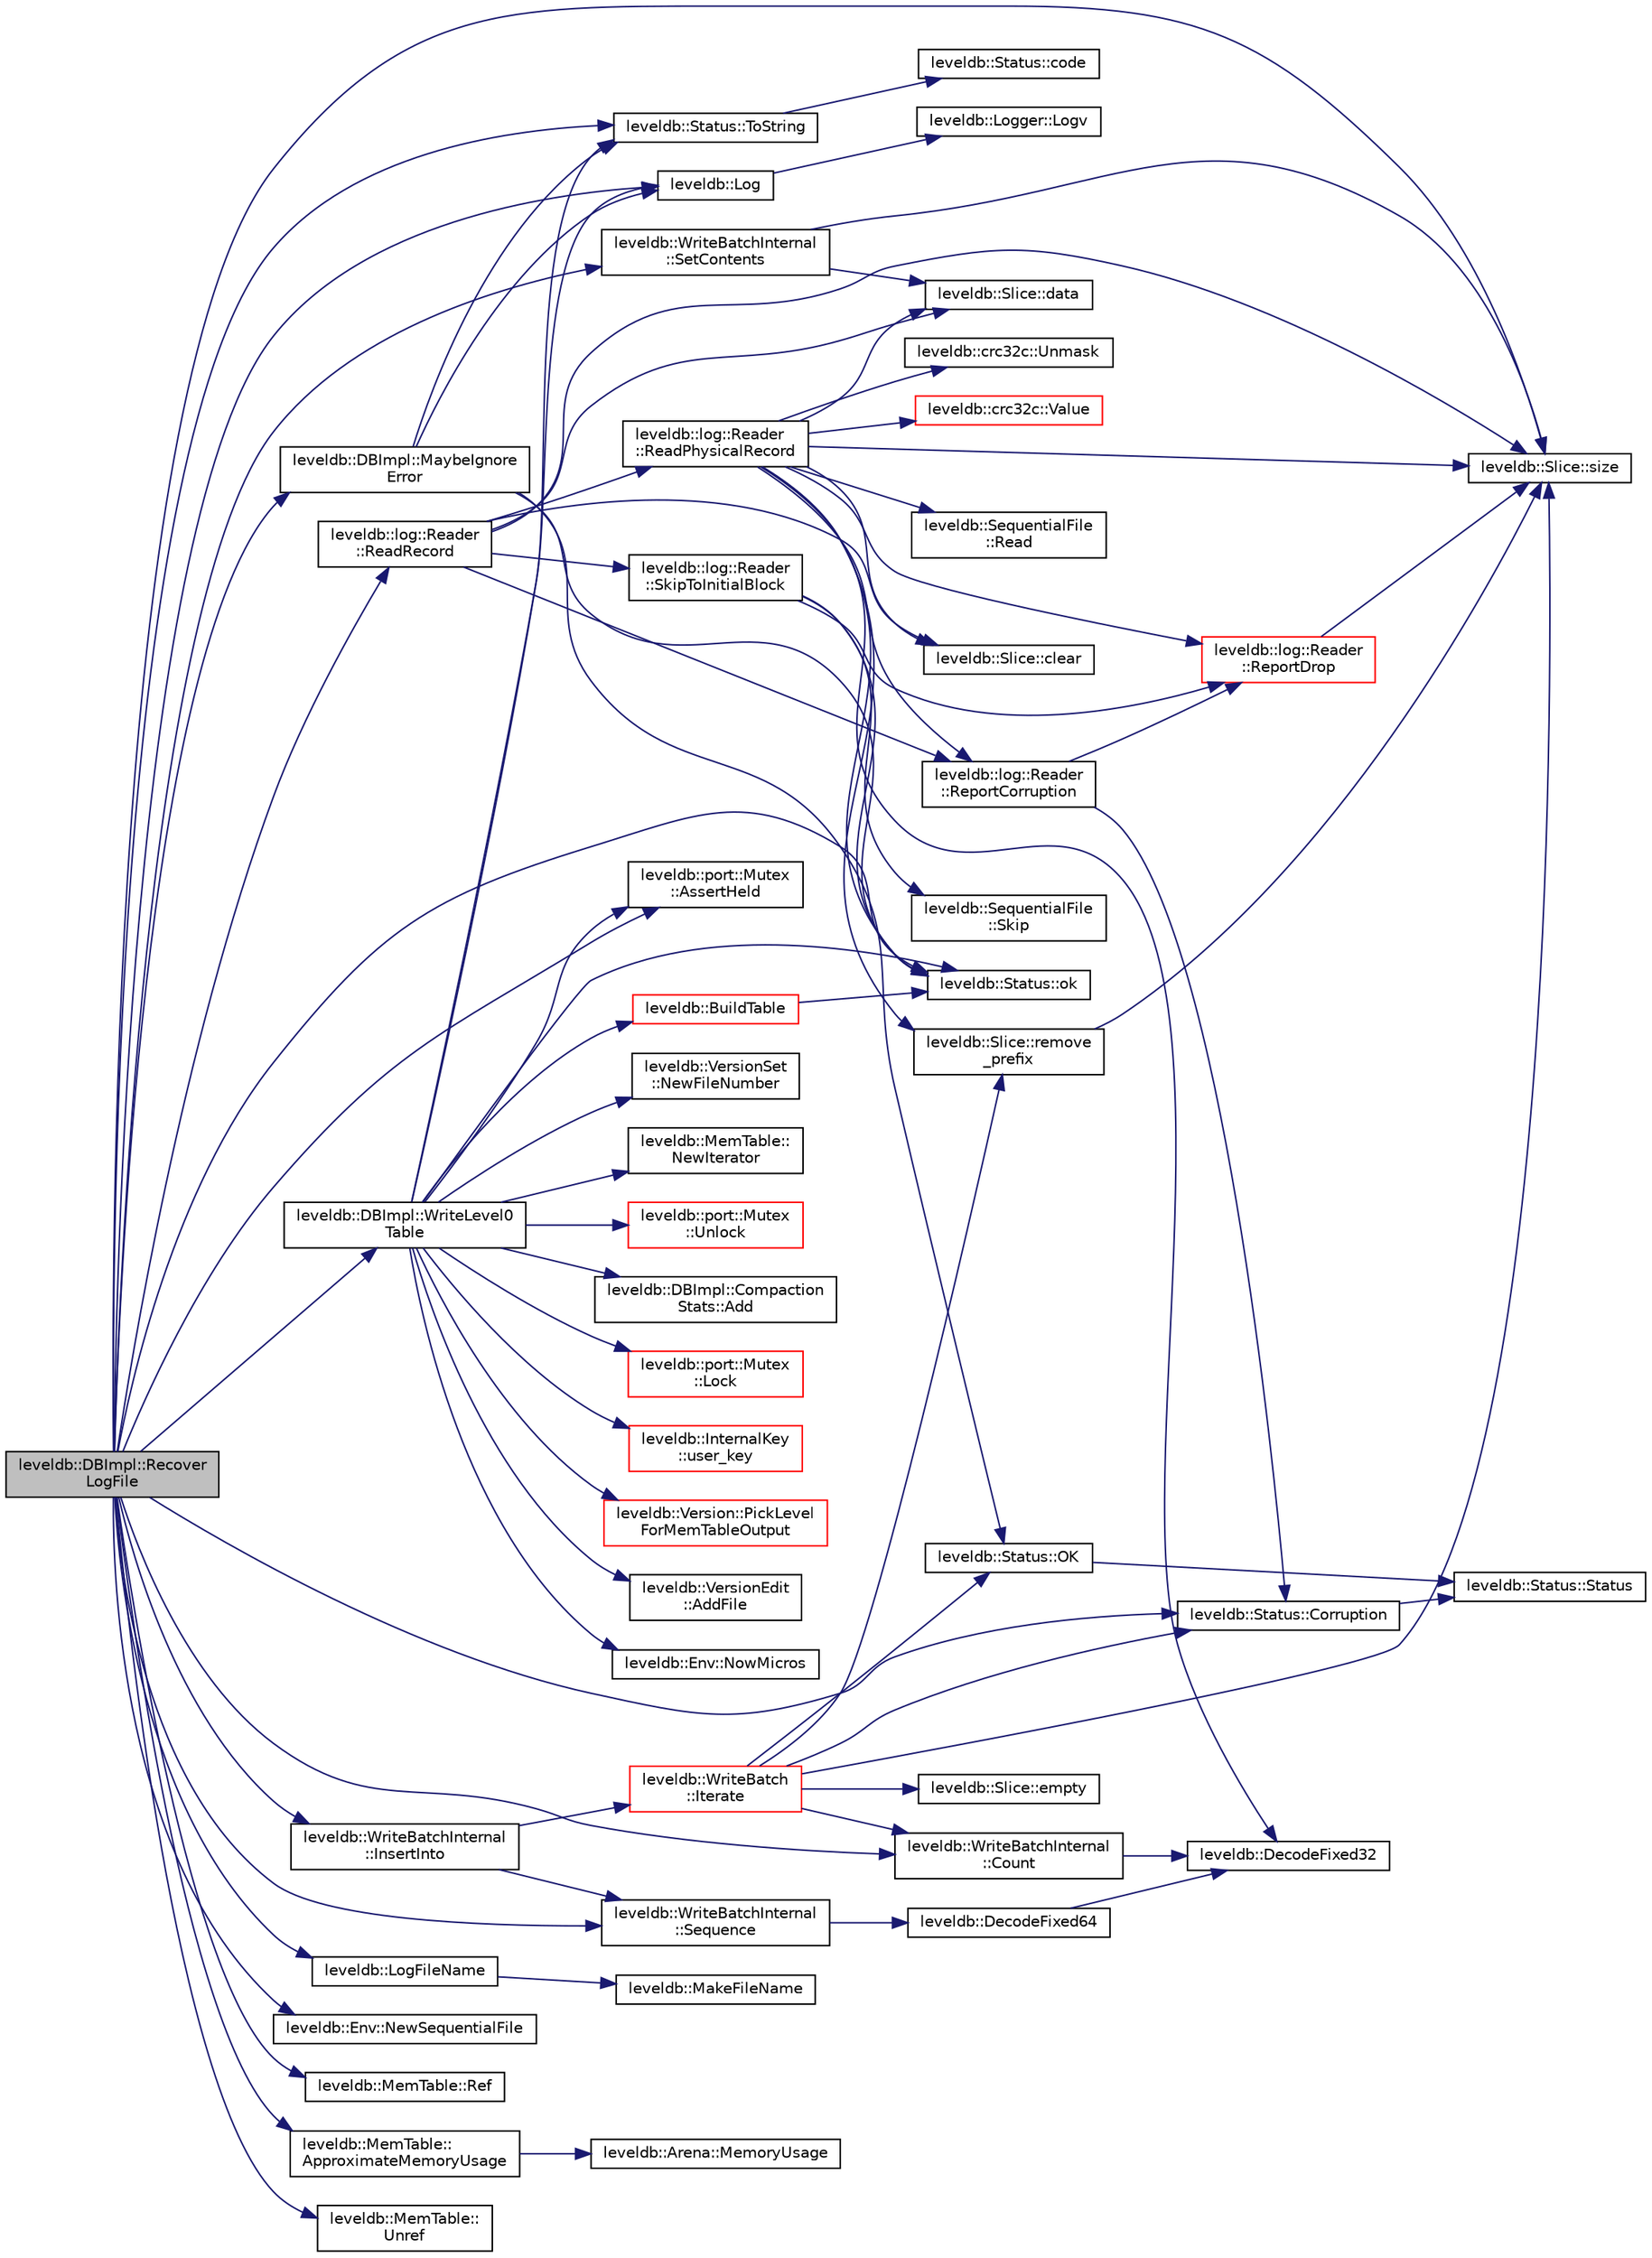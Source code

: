 digraph "leveldb::DBImpl::RecoverLogFile"
{
  edge [fontname="Helvetica",fontsize="10",labelfontname="Helvetica",labelfontsize="10"];
  node [fontname="Helvetica",fontsize="10",shape=record];
  rankdir="LR";
  Node1 [label="leveldb::DBImpl::Recover\lLogFile",height=0.2,width=0.4,color="black", fillcolor="grey75", style="filled" fontcolor="black"];
  Node1 -> Node2 [color="midnightblue",fontsize="10",style="solid"];
  Node2 [label="leveldb::Log",height=0.2,width=0.4,color="black", fillcolor="white", style="filled",URL="$namespaceleveldb.html#aeba9623ceee38be99bed2bc1ae082954"];
  Node2 -> Node3 [color="midnightblue",fontsize="10",style="solid"];
  Node3 [label="leveldb::Logger::Logv",height=0.2,width=0.4,color="black", fillcolor="white", style="filled",URL="$classleveldb_1_1_logger.html#a408e238a0028a45e9cc7aec6ad2277c5"];
  Node1 -> Node4 [color="midnightblue",fontsize="10",style="solid"];
  Node4 [label="leveldb::Status::ToString",height=0.2,width=0.4,color="black", fillcolor="white", style="filled",URL="$classleveldb_1_1_status.html#aa8b56d8fe2cd1873778de5d1e5407866"];
  Node4 -> Node5 [color="midnightblue",fontsize="10",style="solid"];
  Node5 [label="leveldb::Status::code",height=0.2,width=0.4,color="black", fillcolor="white", style="filled",URL="$classleveldb_1_1_status.html#a7e1c5239636c9e0ffff6df6144f32af3"];
  Node1 -> Node6 [color="midnightblue",fontsize="10",style="solid"];
  Node6 [label="leveldb::port::Mutex\l::AssertHeld",height=0.2,width=0.4,color="black", fillcolor="white", style="filled",URL="$classleveldb_1_1port_1_1_mutex.html#a9793393529f59bbb4adaf152bbbab42c"];
  Node1 -> Node7 [color="midnightblue",fontsize="10",style="solid"];
  Node7 [label="leveldb::LogFileName",height=0.2,width=0.4,color="black", fillcolor="white", style="filled",URL="$namespaceleveldb.html#ae5aadcd574cc5186e7821177d44f4c6c"];
  Node7 -> Node8 [color="midnightblue",fontsize="10",style="solid"];
  Node8 [label="leveldb::MakeFileName",height=0.2,width=0.4,color="black", fillcolor="white", style="filled",URL="$namespaceleveldb.html#a96df2d1ac438f65a90ba02abdb8eed3b"];
  Node1 -> Node9 [color="midnightblue",fontsize="10",style="solid"];
  Node9 [label="leveldb::Env::NewSequentialFile",height=0.2,width=0.4,color="black", fillcolor="white", style="filled",URL="$classleveldb_1_1_env.html#ad73810059f48c1d7b91125d357e7d351"];
  Node1 -> Node10 [color="midnightblue",fontsize="10",style="solid"];
  Node10 [label="leveldb::Status::ok",height=0.2,width=0.4,color="black", fillcolor="white", style="filled",URL="$classleveldb_1_1_status.html#ab31e89a858c766716e3dc952be857c65"];
  Node1 -> Node11 [color="midnightblue",fontsize="10",style="solid"];
  Node11 [label="leveldb::DBImpl::MaybeIgnore\lError",height=0.2,width=0.4,color="black", fillcolor="white", style="filled",URL="$classleveldb_1_1_d_b_impl.html#ac957f408efe2e4a110ef3e45760bd5bf"];
  Node11 -> Node10 [color="midnightblue",fontsize="10",style="solid"];
  Node11 -> Node2 [color="midnightblue",fontsize="10",style="solid"];
  Node11 -> Node4 [color="midnightblue",fontsize="10",style="solid"];
  Node11 -> Node12 [color="midnightblue",fontsize="10",style="solid"];
  Node12 [label="leveldb::Status::OK",height=0.2,width=0.4,color="black", fillcolor="white", style="filled",URL="$classleveldb_1_1_status.html#a8e3720d233281c874a53c17e081f51b3"];
  Node12 -> Node13 [color="midnightblue",fontsize="10",style="solid"];
  Node13 [label="leveldb::Status::Status",height=0.2,width=0.4,color="black", fillcolor="white", style="filled",URL="$classleveldb_1_1_status.html#a941ec793179e81df3032a612cfe5039f"];
  Node1 -> Node14 [color="midnightblue",fontsize="10",style="solid"];
  Node14 [label="leveldb::log::Reader\l::ReadRecord",height=0.2,width=0.4,color="black", fillcolor="white", style="filled",URL="$classleveldb_1_1log_1_1_reader.html#a84059598c9367cb677a9d70d77993282"];
  Node14 -> Node15 [color="midnightblue",fontsize="10",style="solid"];
  Node15 [label="leveldb::log::Reader\l::SkipToInitialBlock",height=0.2,width=0.4,color="black", fillcolor="white", style="filled",URL="$classleveldb_1_1log_1_1_reader.html#ae11273725f413d19be1087f221a48ac7"];
  Node15 -> Node16 [color="midnightblue",fontsize="10",style="solid"];
  Node16 [label="leveldb::SequentialFile\l::Skip",height=0.2,width=0.4,color="black", fillcolor="white", style="filled",URL="$classleveldb_1_1_sequential_file.html#a18c94279fc058cad4d03cdfe04b12179"];
  Node15 -> Node10 [color="midnightblue",fontsize="10",style="solid"];
  Node15 -> Node17 [color="midnightblue",fontsize="10",style="solid"];
  Node17 [label="leveldb::log::Reader\l::ReportDrop",height=0.2,width=0.4,color="red", fillcolor="white", style="filled",URL="$classleveldb_1_1log_1_1_reader.html#afadf9a8b44005fd8e9fc798d35befb50"];
  Node17 -> Node18 [color="midnightblue",fontsize="10",style="solid"];
  Node18 [label="leveldb::Slice::size",height=0.2,width=0.4,color="black", fillcolor="white", style="filled",URL="$classleveldb_1_1_slice.html#a947d3173f04f8a30553e89046daf91d5"];
  Node14 -> Node19 [color="midnightblue",fontsize="10",style="solid"];
  Node19 [label="leveldb::Slice::clear",height=0.2,width=0.4,color="black", fillcolor="white", style="filled",URL="$classleveldb_1_1_slice.html#ab9b6e340e8a483a5cf713f6be17709e3"];
  Node14 -> Node18 [color="midnightblue",fontsize="10",style="solid"];
  Node14 -> Node20 [color="midnightblue",fontsize="10",style="solid"];
  Node20 [label="leveldb::log::Reader\l::ReadPhysicalRecord",height=0.2,width=0.4,color="black", fillcolor="white", style="filled",URL="$classleveldb_1_1log_1_1_reader.html#a001a5d7b4f3cc86c29fc2b0d31a52c27"];
  Node20 -> Node18 [color="midnightblue",fontsize="10",style="solid"];
  Node20 -> Node19 [color="midnightblue",fontsize="10",style="solid"];
  Node20 -> Node21 [color="midnightblue",fontsize="10",style="solid"];
  Node21 [label="leveldb::SequentialFile\l::Read",height=0.2,width=0.4,color="black", fillcolor="white", style="filled",URL="$classleveldb_1_1_sequential_file.html#a4136bef1546cdb9fbbd477a635460261"];
  Node20 -> Node10 [color="midnightblue",fontsize="10",style="solid"];
  Node20 -> Node17 [color="midnightblue",fontsize="10",style="solid"];
  Node20 -> Node22 [color="midnightblue",fontsize="10",style="solid"];
  Node22 [label="leveldb::log::Reader\l::ReportCorruption",height=0.2,width=0.4,color="black", fillcolor="white", style="filled",URL="$classleveldb_1_1log_1_1_reader.html#a9ac87fa07d90bf350d2bbbacc3265931"];
  Node22 -> Node17 [color="midnightblue",fontsize="10",style="solid"];
  Node22 -> Node23 [color="midnightblue",fontsize="10",style="solid"];
  Node23 [label="leveldb::Status::Corruption",height=0.2,width=0.4,color="black", fillcolor="white", style="filled",URL="$classleveldb_1_1_status.html#a755b1ee5b0029cf9ea1128f1cdff5855"];
  Node23 -> Node13 [color="midnightblue",fontsize="10",style="solid"];
  Node20 -> Node24 [color="midnightblue",fontsize="10",style="solid"];
  Node24 [label="leveldb::Slice::data",height=0.2,width=0.4,color="black", fillcolor="white", style="filled",URL="$classleveldb_1_1_slice.html#aa64861043d9deee6889461bf0593cf73"];
  Node20 -> Node25 [color="midnightblue",fontsize="10",style="solid"];
  Node25 [label="leveldb::crc32c::Unmask",height=0.2,width=0.4,color="black", fillcolor="white", style="filled",URL="$namespaceleveldb_1_1crc32c.html#aef7889069ea26dd145509fff4c4e6b66"];
  Node20 -> Node26 [color="midnightblue",fontsize="10",style="solid"];
  Node26 [label="leveldb::DecodeFixed32",height=0.2,width=0.4,color="black", fillcolor="white", style="filled",URL="$namespaceleveldb.html#adae574304f9d1ed3e95742167cd449a9"];
  Node20 -> Node27 [color="midnightblue",fontsize="10",style="solid"];
  Node27 [label="leveldb::crc32c::Value",height=0.2,width=0.4,color="red", fillcolor="white", style="filled",URL="$namespaceleveldb_1_1crc32c.html#ac004d1e3d8c75b033c162e5ae0a5cc2c"];
  Node20 -> Node28 [color="midnightblue",fontsize="10",style="solid"];
  Node28 [label="leveldb::Slice::remove\l_prefix",height=0.2,width=0.4,color="black", fillcolor="white", style="filled",URL="$classleveldb_1_1_slice.html#a1be5b22958a115ebecb2b017aad2b3f6"];
  Node28 -> Node18 [color="midnightblue",fontsize="10",style="solid"];
  Node14 -> Node22 [color="midnightblue",fontsize="10",style="solid"];
  Node14 -> Node24 [color="midnightblue",fontsize="10",style="solid"];
  Node1 -> Node18 [color="midnightblue",fontsize="10",style="solid"];
  Node1 -> Node23 [color="midnightblue",fontsize="10",style="solid"];
  Node1 -> Node29 [color="midnightblue",fontsize="10",style="solid"];
  Node29 [label="leveldb::WriteBatchInternal\l::SetContents",height=0.2,width=0.4,color="black", fillcolor="white", style="filled",URL="$classleveldb_1_1_write_batch_internal.html#aa07e75250aed00d06f2e4df85ee926b9"];
  Node29 -> Node18 [color="midnightblue",fontsize="10",style="solid"];
  Node29 -> Node24 [color="midnightblue",fontsize="10",style="solid"];
  Node1 -> Node30 [color="midnightblue",fontsize="10",style="solid"];
  Node30 [label="leveldb::MemTable::Ref",height=0.2,width=0.4,color="black", fillcolor="white", style="filled",URL="$classleveldb_1_1_mem_table.html#a332484cffd2ebc7d6a51f22eeeeeb71b"];
  Node1 -> Node31 [color="midnightblue",fontsize="10",style="solid"];
  Node31 [label="leveldb::WriteBatchInternal\l::InsertInto",height=0.2,width=0.4,color="black", fillcolor="white", style="filled",URL="$classleveldb_1_1_write_batch_internal.html#a102aae14259fd277e2576338ce3e5551"];
  Node31 -> Node32 [color="midnightblue",fontsize="10",style="solid"];
  Node32 [label="leveldb::WriteBatchInternal\l::Sequence",height=0.2,width=0.4,color="black", fillcolor="white", style="filled",URL="$classleveldb_1_1_write_batch_internal.html#af657c82bd9378b78c35a3a7429f945d4"];
  Node32 -> Node33 [color="midnightblue",fontsize="10",style="solid"];
  Node33 [label="leveldb::DecodeFixed64",height=0.2,width=0.4,color="black", fillcolor="white", style="filled",URL="$namespaceleveldb.html#a239098b0291873752d0be16633652825"];
  Node33 -> Node26 [color="midnightblue",fontsize="10",style="solid"];
  Node31 -> Node34 [color="midnightblue",fontsize="10",style="solid"];
  Node34 [label="leveldb::WriteBatch\l::Iterate",height=0.2,width=0.4,color="red", fillcolor="white", style="filled",URL="$classleveldb_1_1_write_batch.html#ac6cb5a360bb095f4e9a6e817c4322a9d"];
  Node34 -> Node18 [color="midnightblue",fontsize="10",style="solid"];
  Node34 -> Node23 [color="midnightblue",fontsize="10",style="solid"];
  Node34 -> Node28 [color="midnightblue",fontsize="10",style="solid"];
  Node34 -> Node35 [color="midnightblue",fontsize="10",style="solid"];
  Node35 [label="leveldb::Slice::empty",height=0.2,width=0.4,color="black", fillcolor="white", style="filled",URL="$classleveldb_1_1_slice.html#a7d0b93d5801bff5656068647759dcb8f"];
  Node34 -> Node36 [color="midnightblue",fontsize="10",style="solid"];
  Node36 [label="leveldb::WriteBatchInternal\l::Count",height=0.2,width=0.4,color="black", fillcolor="white", style="filled",URL="$classleveldb_1_1_write_batch_internal.html#a5270ca4567dbae1524005ad14e0698e3"];
  Node36 -> Node26 [color="midnightblue",fontsize="10",style="solid"];
  Node34 -> Node12 [color="midnightblue",fontsize="10",style="solid"];
  Node1 -> Node32 [color="midnightblue",fontsize="10",style="solid"];
  Node1 -> Node36 [color="midnightblue",fontsize="10",style="solid"];
  Node1 -> Node37 [color="midnightblue",fontsize="10",style="solid"];
  Node37 [label="leveldb::MemTable::\lApproximateMemoryUsage",height=0.2,width=0.4,color="black", fillcolor="white", style="filled",URL="$classleveldb_1_1_mem_table.html#a667a1ada274201f0bdd3615baf1bd882"];
  Node37 -> Node38 [color="midnightblue",fontsize="10",style="solid"];
  Node38 [label="leveldb::Arena::MemoryUsage",height=0.2,width=0.4,color="black", fillcolor="white", style="filled",URL="$classleveldb_1_1_arena.html#aaf8db075d5d1130106bbbf66b1d267b2"];
  Node1 -> Node39 [color="midnightblue",fontsize="10",style="solid"];
  Node39 [label="leveldb::DBImpl::WriteLevel0\lTable",height=0.2,width=0.4,color="black", fillcolor="white", style="filled",URL="$classleveldb_1_1_d_b_impl.html#a6b1b87947df08e63ea9389722f943943"];
  Node39 -> Node6 [color="midnightblue",fontsize="10",style="solid"];
  Node39 -> Node40 [color="midnightblue",fontsize="10",style="solid"];
  Node40 [label="leveldb::Env::NowMicros",height=0.2,width=0.4,color="black", fillcolor="white", style="filled",URL="$classleveldb_1_1_env.html#a988062bcd558ac02c62522ac2c8aa39f"];
  Node39 -> Node41 [color="midnightblue",fontsize="10",style="solid"];
  Node41 [label="leveldb::VersionSet\l::NewFileNumber",height=0.2,width=0.4,color="black", fillcolor="white", style="filled",URL="$classleveldb_1_1_version_set.html#ac4086c848479e74c1d9eb95e250e7167"];
  Node39 -> Node42 [color="midnightblue",fontsize="10",style="solid"];
  Node42 [label="leveldb::MemTable::\lNewIterator",height=0.2,width=0.4,color="black", fillcolor="white", style="filled",URL="$classleveldb_1_1_mem_table.html#a396b8ba5e2ea0de25b666026f3b9235f"];
  Node39 -> Node2 [color="midnightblue",fontsize="10",style="solid"];
  Node39 -> Node43 [color="midnightblue",fontsize="10",style="solid"];
  Node43 [label="leveldb::port::Mutex\l::Unlock",height=0.2,width=0.4,color="red", fillcolor="white", style="filled",URL="$classleveldb_1_1port_1_1_mutex.html#a9d69a21c53dad7732b2006acf87f006b"];
  Node39 -> Node44 [color="midnightblue",fontsize="10",style="solid"];
  Node44 [label="leveldb::BuildTable",height=0.2,width=0.4,color="red", fillcolor="white", style="filled",URL="$namespaceleveldb.html#a10e102da98819e1a1f9b254241482e65"];
  Node44 -> Node10 [color="midnightblue",fontsize="10",style="solid"];
  Node39 -> Node45 [color="midnightblue",fontsize="10",style="solid"];
  Node45 [label="leveldb::port::Mutex\l::Lock",height=0.2,width=0.4,color="red", fillcolor="white", style="filled",URL="$classleveldb_1_1port_1_1_mutex.html#a9a4da7195ce1802c077bc4d0035d4dd1"];
  Node39 -> Node4 [color="midnightblue",fontsize="10",style="solid"];
  Node39 -> Node10 [color="midnightblue",fontsize="10",style="solid"];
  Node39 -> Node46 [color="midnightblue",fontsize="10",style="solid"];
  Node46 [label="leveldb::InternalKey\l::user_key",height=0.2,width=0.4,color="red", fillcolor="white", style="filled",URL="$classleveldb_1_1_internal_key.html#a8eeee76862e806006549784fe21fff61"];
  Node39 -> Node47 [color="midnightblue",fontsize="10",style="solid"];
  Node47 [label="leveldb::Version::PickLevel\lForMemTableOutput",height=0.2,width=0.4,color="red", fillcolor="white", style="filled",URL="$classleveldb_1_1_version.html#ac3b623319110ed2a9491723dd4675431"];
  Node39 -> Node48 [color="midnightblue",fontsize="10",style="solid"];
  Node48 [label="leveldb::VersionEdit\l::AddFile",height=0.2,width=0.4,color="black", fillcolor="white", style="filled",URL="$classleveldb_1_1_version_edit.html#a4cd5cc92761b7ae5b5f9cff46cb88263"];
  Node39 -> Node49 [color="midnightblue",fontsize="10",style="solid"];
  Node49 [label="leveldb::DBImpl::Compaction\lStats::Add",height=0.2,width=0.4,color="black", fillcolor="white", style="filled",URL="$structleveldb_1_1_d_b_impl_1_1_compaction_stats.html#ae368f762a8b5d59e727faa94f393b7f0"];
  Node1 -> Node50 [color="midnightblue",fontsize="10",style="solid"];
  Node50 [label="leveldb::MemTable::\lUnref",height=0.2,width=0.4,color="black", fillcolor="white", style="filled",URL="$classleveldb_1_1_mem_table.html#a5dcbf17d1477e6098a30dadd0745cfb2"];
}
